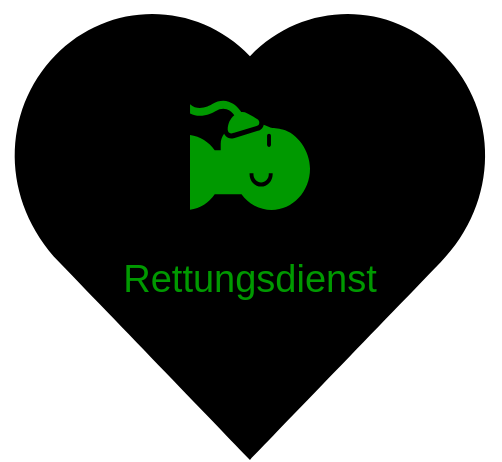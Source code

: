 <mxfile version="12.4.2" type="device" pages="1"><diagram id="WJ3pvwxHkd4DTgGIoq9J" name="Page-1"><mxGraphModel dx="989" dy="730" grid="1" gridSize="10" guides="1" tooltips="1" connect="1" arrows="1" fold="1" page="1" pageScale="1" pageWidth="827" pageHeight="1169" math="0" shadow="0"><root><mxCell id="0"/><mxCell id="1" parent="0"/><mxCell id="4n31SjlvGu7F5jLXSmON-8" value="" style="shape=mxgraph.signs.healthcare.heart_1;html=1;pointerEvents=1;fillColor=#000000;strokeColor=none;verticalLabelPosition=bottom;verticalAlign=top;align=center;fontSize=19;fontColor=#009900;" vertex="1" parent="1"><mxGeometry x="310" y="160" width="250" height="230" as="geometry"/></mxCell><mxCell id="4n31SjlvGu7F5jLXSmON-9" value="" style="shape=mxgraph.signs.healthcare.anesthesia;html=1;pointerEvents=1;fillColor=#009900;strokeColor=none;verticalLabelPosition=bottom;verticalAlign=top;align=center;fontSize=19;fontColor=#009900;" vertex="1" parent="1"><mxGeometry x="405" y="210" width="60" height="55" as="geometry"/></mxCell><mxCell id="4n31SjlvGu7F5jLXSmON-10" value="Rettungsdienst" style="text;html=1;strokeColor=none;fillColor=none;align=center;verticalAlign=middle;whiteSpace=wrap;rounded=0;fontSize=19;fontColor=#009900;" vertex="1" parent="1"><mxGeometry x="415" y="290" width="40" height="20" as="geometry"/></mxCell></root></mxGraphModel></diagram></mxfile>